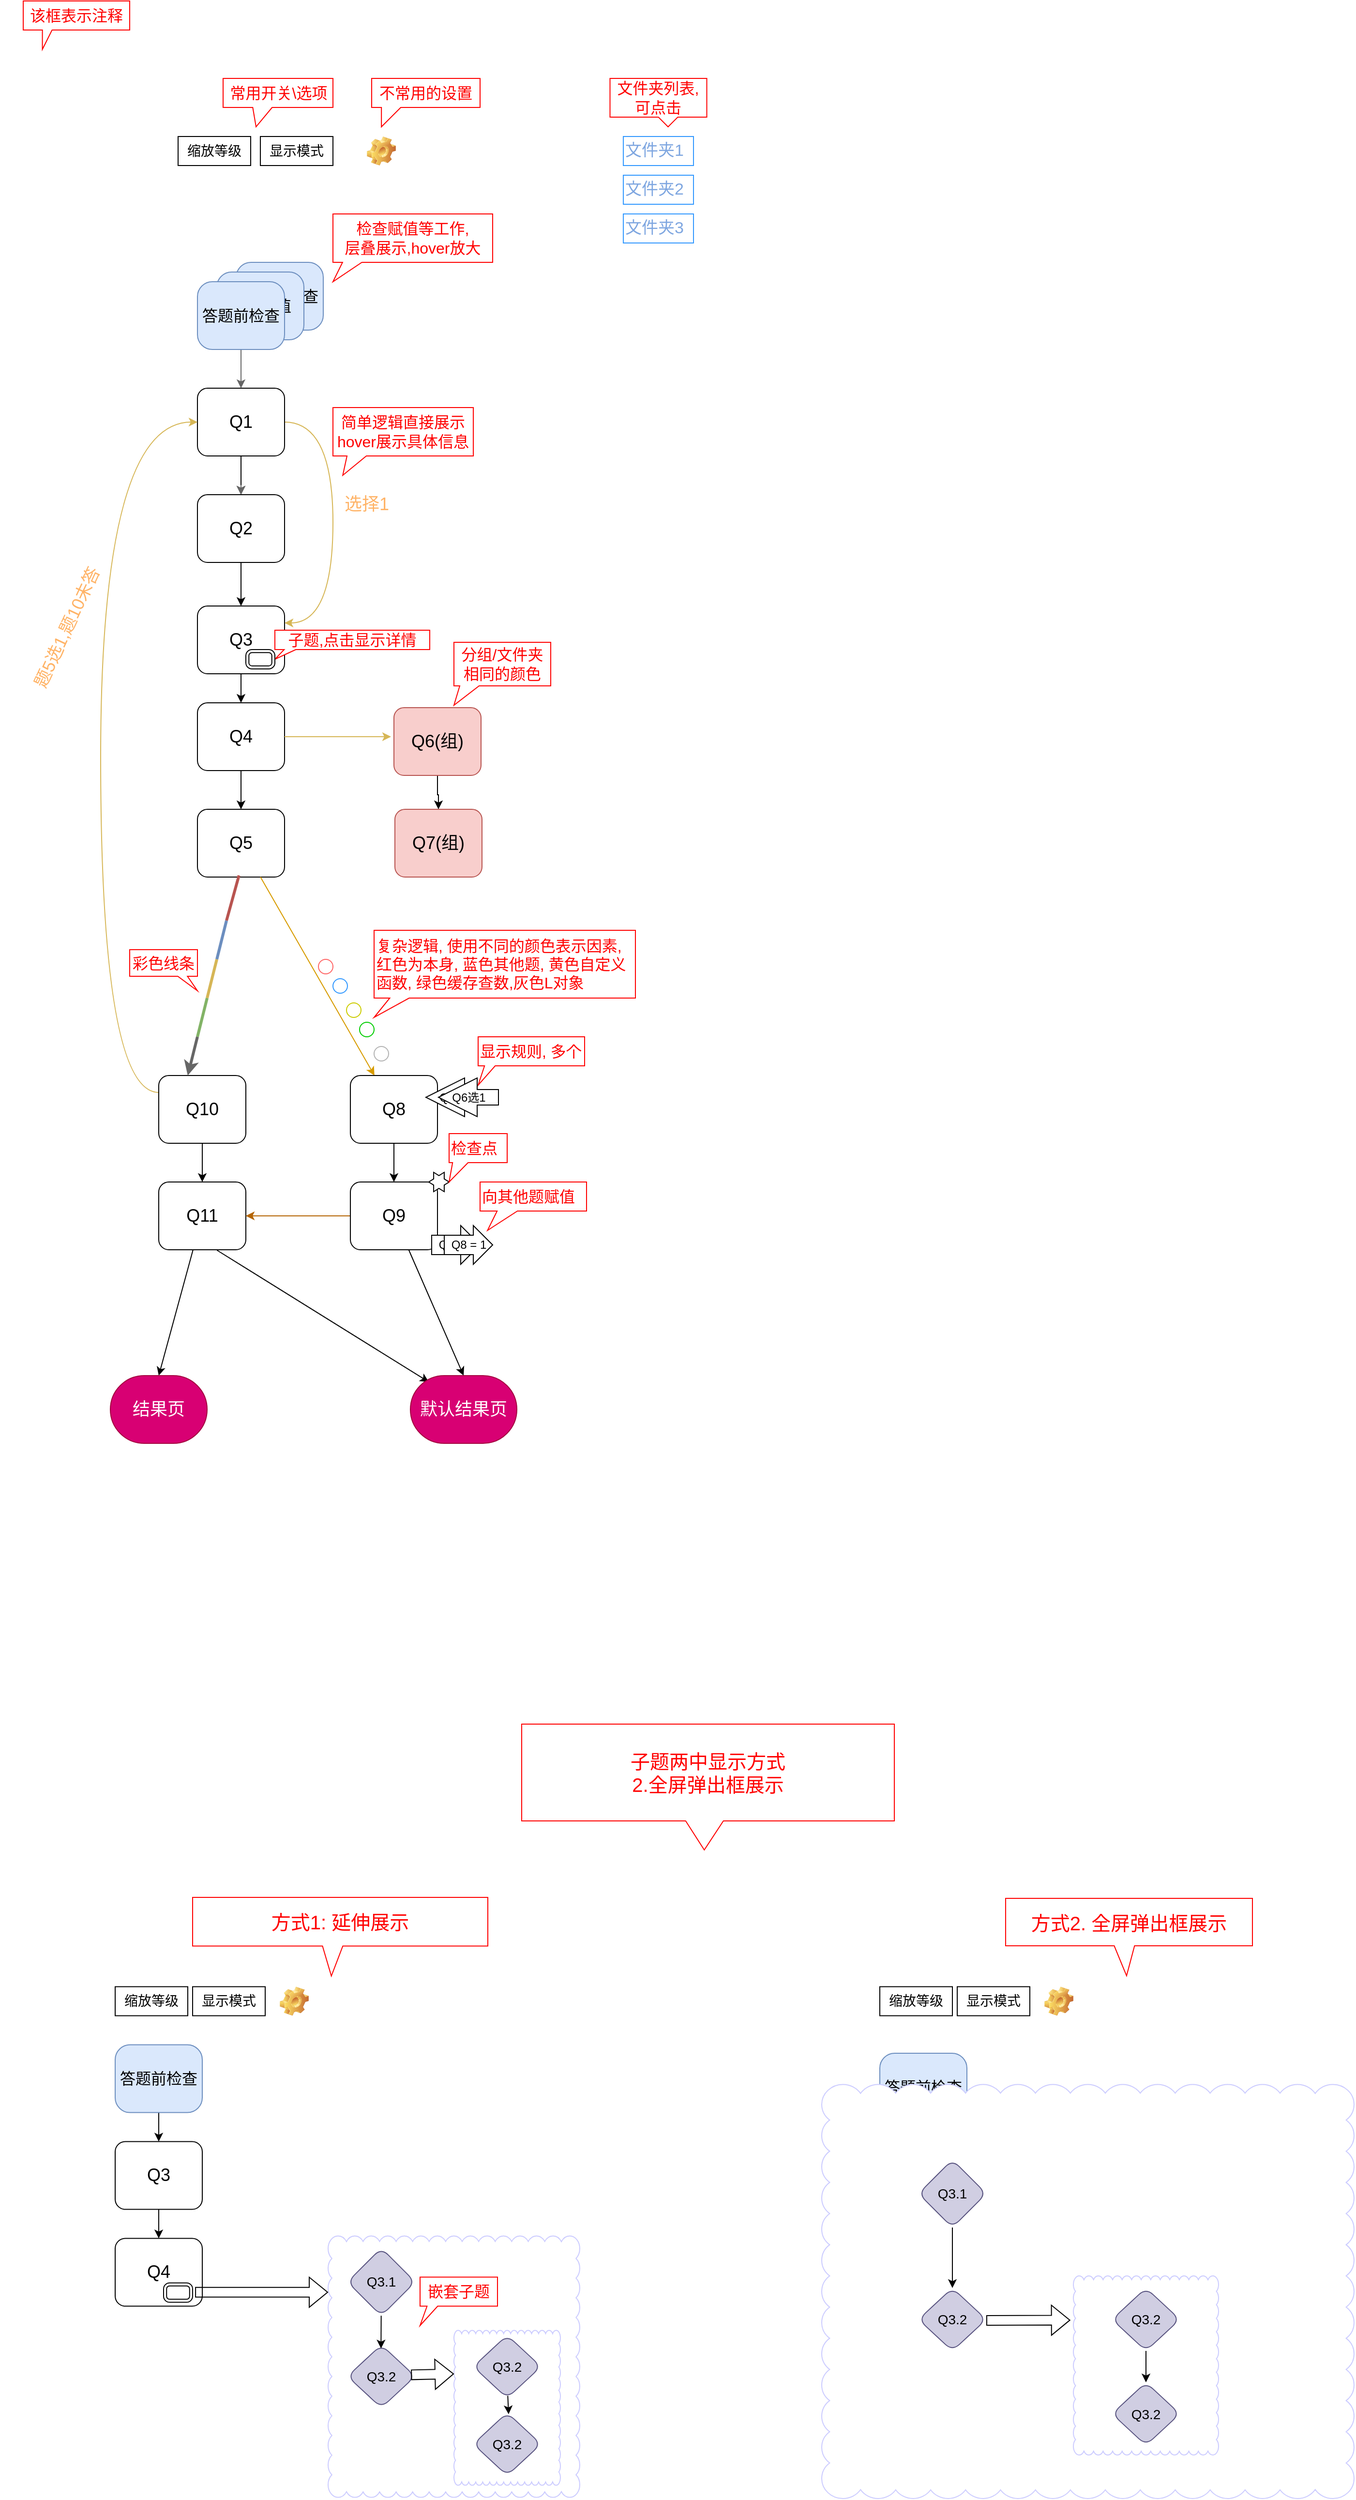 <mxfile version="24.4.4" type="github">
  <diagram name="第 1 页" id="kc1cU_msiuEV9yWqQzwE">
    <mxGraphModel dx="922" dy="509" grid="1" gridSize="10" guides="1" tooltips="1" connect="1" arrows="0" fold="1" page="1" pageScale="1" pageWidth="827" pageHeight="1169" math="0" shadow="0">
      <root>
        <mxCell id="0" />
        <mxCell id="1" parent="0" />
        <mxCell id="Ti-5W8SZTmlNvOi37wGD-39" value="&lt;font style=&quot;font-size: 16px;&quot;&gt;答题前检查&lt;/font&gt;" style="rounded=1;whiteSpace=wrap;html=1;arcSize=22;fillColor=#dae8fc;strokeColor=#6c8ebf;" parent="1" vertex="1">
          <mxGeometry x="260" y="320" width="90" height="70" as="geometry" />
        </mxCell>
        <mxCell id="Ti-5W8SZTmlNvOi37wGD-38" value="&lt;font style=&quot;font-size: 16px;&quot;&gt;检查赋值&lt;/font&gt;" style="rounded=1;whiteSpace=wrap;html=1;arcSize=22;fillColor=#dae8fc;strokeColor=#6c8ebf;" parent="1" vertex="1">
          <mxGeometry x="240" y="330" width="90" height="70" as="geometry" />
        </mxCell>
        <mxCell id="iWW-S0E6aqb98GSkMhKx-15" style="edgeStyle=orthogonalEdgeStyle;rounded=0;orthogonalLoop=1;jettySize=auto;html=1;entryX=0.5;entryY=0;entryDx=0;entryDy=0;fillColor=#f5f5f5;strokeColor=#666666;" parent="1" source="iWW-S0E6aqb98GSkMhKx-3" target="iWW-S0E6aqb98GSkMhKx-4" edge="1">
          <mxGeometry relative="1" as="geometry" />
        </mxCell>
        <mxCell id="iWW-S0E6aqb98GSkMhKx-50" style="edgeStyle=orthogonalEdgeStyle;rounded=0;orthogonalLoop=1;jettySize=auto;html=1;entryX=0.5;entryY=0;entryDx=0;entryDy=0;" parent="1" source="iWW-S0E6aqb98GSkMhKx-4" target="iWW-S0E6aqb98GSkMhKx-26" edge="1">
          <mxGeometry relative="1" as="geometry" />
        </mxCell>
        <mxCell id="iWW-S0E6aqb98GSkMhKx-55" style="rounded=0;orthogonalLoop=1;jettySize=auto;html=1;entryX=1;entryY=0.25;entryDx=0;entryDy=0;edgeStyle=orthogonalEdgeStyle;curved=1;fillColor=#fff2cc;strokeColor=#d6b656;" parent="1" source="iWW-S0E6aqb98GSkMhKx-4" target="iWW-S0E6aqb98GSkMhKx-27" edge="1">
          <mxGeometry relative="1" as="geometry">
            <Array as="points">
              <mxPoint x="360" y="485" />
              <mxPoint x="360" y="693" />
            </Array>
          </mxGeometry>
        </mxCell>
        <mxCell id="iWW-S0E6aqb98GSkMhKx-4" value="&lt;font style=&quot;font-size: 18px;&quot;&gt;Q1&lt;/font&gt;" style="rounded=1;whiteSpace=wrap;html=1;" parent="1" vertex="1">
          <mxGeometry x="220" y="450" width="90" height="70" as="geometry" />
        </mxCell>
        <mxCell id="iWW-S0E6aqb98GSkMhKx-25" style="edgeStyle=orthogonalEdgeStyle;rounded=0;orthogonalLoop=1;jettySize=auto;html=1;entryX=0.5;entryY=0;entryDx=0;entryDy=0;fillColor=#f5f5f5;strokeColor=#666666;" parent="1" target="iWW-S0E6aqb98GSkMhKx-26" edge="1">
          <mxGeometry relative="1" as="geometry">
            <mxPoint x="265" y="550" as="sourcePoint" />
          </mxGeometry>
        </mxCell>
        <mxCell id="iWW-S0E6aqb98GSkMhKx-28" value="" style="edgeStyle=orthogonalEdgeStyle;rounded=0;orthogonalLoop=1;jettySize=auto;html=1;" parent="1" source="iWW-S0E6aqb98GSkMhKx-26" target="iWW-S0E6aqb98GSkMhKx-27" edge="1">
          <mxGeometry relative="1" as="geometry" />
        </mxCell>
        <mxCell id="iWW-S0E6aqb98GSkMhKx-26" value="&lt;font style=&quot;font-size: 18px;&quot;&gt;Q2&lt;/font&gt;" style="rounded=1;whiteSpace=wrap;html=1;" parent="1" vertex="1">
          <mxGeometry x="220" y="560" width="90" height="70" as="geometry" />
        </mxCell>
        <mxCell id="iWW-S0E6aqb98GSkMhKx-30" value="" style="edgeStyle=orthogonalEdgeStyle;rounded=0;orthogonalLoop=1;jettySize=auto;html=1;" parent="1" source="iWW-S0E6aqb98GSkMhKx-27" target="iWW-S0E6aqb98GSkMhKx-29" edge="1">
          <mxGeometry relative="1" as="geometry" />
        </mxCell>
        <mxCell id="iWW-S0E6aqb98GSkMhKx-27" value="&lt;span style=&quot;font-size: 18px;&quot;&gt;Q3&lt;/span&gt;" style="rounded=1;whiteSpace=wrap;html=1;" parent="1" vertex="1">
          <mxGeometry x="220" y="675" width="90" height="70" as="geometry" />
        </mxCell>
        <mxCell id="iWW-S0E6aqb98GSkMhKx-32" value="" style="edgeStyle=orthogonalEdgeStyle;rounded=0;orthogonalLoop=1;jettySize=auto;html=1;" parent="1" source="iWW-S0E6aqb98GSkMhKx-29" target="iWW-S0E6aqb98GSkMhKx-31" edge="1">
          <mxGeometry relative="1" as="geometry" />
        </mxCell>
        <mxCell id="iWW-S0E6aqb98GSkMhKx-29" value="&lt;font style=&quot;font-size: 18px;&quot;&gt;Q4&lt;/font&gt;" style="rounded=1;whiteSpace=wrap;html=1;" parent="1" vertex="1">
          <mxGeometry x="220" y="775" width="90" height="70" as="geometry" />
        </mxCell>
        <mxCell id="iWW-S0E6aqb98GSkMhKx-31" value="&lt;font style=&quot;font-size: 18px;&quot;&gt;Q5&lt;/font&gt;" style="rounded=1;whiteSpace=wrap;html=1;" parent="1" vertex="1">
          <mxGeometry x="220" y="885" width="90" height="70" as="geometry" />
        </mxCell>
        <mxCell id="iWW-S0E6aqb98GSkMhKx-39" value="" style="edgeStyle=orthogonalEdgeStyle;rounded=0;orthogonalLoop=1;jettySize=auto;html=1;" parent="1" source="iWW-S0E6aqb98GSkMhKx-33" target="iWW-S0E6aqb98GSkMhKx-38" edge="1">
          <mxGeometry relative="1" as="geometry" />
        </mxCell>
        <mxCell id="iWW-S0E6aqb98GSkMhKx-65" style="edgeStyle=orthogonalEdgeStyle;rounded=0;orthogonalLoop=1;jettySize=auto;html=1;entryX=0;entryY=0.5;entryDx=0;entryDy=0;exitX=0;exitY=0.25;exitDx=0;exitDy=0;curved=1;fillColor=#fff2cc;strokeColor=#d6b656;" parent="1" source="iWW-S0E6aqb98GSkMhKx-33" target="iWW-S0E6aqb98GSkMhKx-4" edge="1">
          <mxGeometry relative="1" as="geometry">
            <Array as="points">
              <mxPoint x="120" y="1178" />
              <mxPoint x="120" y="485" />
            </Array>
          </mxGeometry>
        </mxCell>
        <mxCell id="iWW-S0E6aqb98GSkMhKx-33" value="&lt;span style=&quot;font-size: 18px;&quot;&gt;Q10&lt;/span&gt;" style="rounded=1;whiteSpace=wrap;html=1;" parent="1" vertex="1">
          <mxGeometry x="180.0" y="1160" width="90" height="70" as="geometry" />
        </mxCell>
        <mxCell id="iWW-S0E6aqb98GSkMhKx-36" value="" style="rounded=0;orthogonalLoop=1;jettySize=auto;html=1;fillColor=#ffcd28;gradientColor=#ffa500;strokeColor=#d79b00;" parent="1" source="iWW-S0E6aqb98GSkMhKx-31" target="iWW-S0E6aqb98GSkMhKx-37" edge="1">
          <mxGeometry relative="1" as="geometry">
            <mxPoint x="424" y="1150" as="sourcePoint" />
          </mxGeometry>
        </mxCell>
        <mxCell id="iWW-S0E6aqb98GSkMhKx-41" value="" style="edgeStyle=orthogonalEdgeStyle;rounded=0;orthogonalLoop=1;jettySize=auto;html=1;" parent="1" source="iWW-S0E6aqb98GSkMhKx-37" target="iWW-S0E6aqb98GSkMhKx-40" edge="1">
          <mxGeometry relative="1" as="geometry" />
        </mxCell>
        <mxCell id="iWW-S0E6aqb98GSkMhKx-37" value="&lt;font style=&quot;font-size: 18px;&quot;&gt;Q8&lt;/font&gt;" style="rounded=1;whiteSpace=wrap;html=1;" parent="1" vertex="1">
          <mxGeometry x="378" y="1160" width="90" height="70" as="geometry" />
        </mxCell>
        <mxCell id="iWW-S0E6aqb98GSkMhKx-44" style="rounded=0;orthogonalLoop=1;jettySize=auto;html=1;strokeColor=default;entryX=0.173;entryY=0.094;entryDx=0;entryDy=0;entryPerimeter=0;exitX=0.669;exitY=1.007;exitDx=0;exitDy=0;exitPerimeter=0;" parent="1" source="iWW-S0E6aqb98GSkMhKx-38" target="iWW-S0E6aqb98GSkMhKx-42" edge="1">
          <mxGeometry relative="1" as="geometry" />
        </mxCell>
        <mxCell id="Ti-5W8SZTmlNvOi37wGD-48" style="rounded=0;orthogonalLoop=1;jettySize=auto;html=1;entryX=0.5;entryY=0;entryDx=0;entryDy=0;" parent="1" source="iWW-S0E6aqb98GSkMhKx-38" target="Ti-5W8SZTmlNvOi37wGD-47" edge="1">
          <mxGeometry relative="1" as="geometry" />
        </mxCell>
        <mxCell id="iWW-S0E6aqb98GSkMhKx-38" value="&lt;font style=&quot;font-size: 18px;&quot;&gt;Q11&lt;/font&gt;" style="rounded=1;whiteSpace=wrap;html=1;" parent="1" vertex="1">
          <mxGeometry x="180.0" y="1270" width="90" height="70" as="geometry" />
        </mxCell>
        <mxCell id="iWW-S0E6aqb98GSkMhKx-43" value="" style="rounded=1;orthogonalLoop=1;jettySize=auto;html=1;entryX=0.5;entryY=0;entryDx=0;entryDy=0;" parent="1" source="iWW-S0E6aqb98GSkMhKx-40" target="iWW-S0E6aqb98GSkMhKx-42" edge="1">
          <mxGeometry relative="1" as="geometry">
            <Array as="points" />
          </mxGeometry>
        </mxCell>
        <mxCell id="iWW-S0E6aqb98GSkMhKx-75" style="edgeStyle=orthogonalEdgeStyle;rounded=0;orthogonalLoop=1;jettySize=auto;html=1;fillColor=#fad7ac;strokeColor=#b46504;" parent="1" source="iWW-S0E6aqb98GSkMhKx-40" target="iWW-S0E6aqb98GSkMhKx-38" edge="1">
          <mxGeometry relative="1" as="geometry" />
        </mxCell>
        <mxCell id="iWW-S0E6aqb98GSkMhKx-40" value="&lt;font style=&quot;font-size: 18px;&quot;&gt;Q9&lt;/font&gt;" style="rounded=1;whiteSpace=wrap;html=1;" parent="1" vertex="1">
          <mxGeometry x="378" y="1270" width="90" height="70" as="geometry" />
        </mxCell>
        <mxCell id="iWW-S0E6aqb98GSkMhKx-42" value="&lt;span style=&quot;font-size: 18px;&quot;&gt;默认结果页&lt;/span&gt;" style="rounded=1;whiteSpace=wrap;html=1;arcSize=50;fillColor=#d80073;fontColor=#ffffff;strokeColor=#A50040;" parent="1" vertex="1">
          <mxGeometry x="440" y="1470" width="110" height="70" as="geometry" />
        </mxCell>
        <mxCell id="iWW-S0E6aqb98GSkMhKx-64" value="" style="edgeStyle=orthogonalEdgeStyle;rounded=0;orthogonalLoop=1;jettySize=auto;html=1;" parent="1" source="iWW-S0E6aqb98GSkMhKx-57" target="iWW-S0E6aqb98GSkMhKx-63" edge="1">
          <mxGeometry relative="1" as="geometry" />
        </mxCell>
        <mxCell id="iWW-S0E6aqb98GSkMhKx-57" value="&lt;span style=&quot;font-size: 18px;&quot;&gt;Q6(组)&lt;/span&gt;" style="rounded=1;whiteSpace=wrap;html=1;fillColor=#f8cecc;strokeColor=#b85450;" parent="1" vertex="1">
          <mxGeometry x="423" y="780" width="90" height="70" as="geometry" />
        </mxCell>
        <mxCell id="iWW-S0E6aqb98GSkMhKx-59" value="" style="endArrow=classic;html=1;rounded=0;fillColor=#fff2cc;strokeColor=#d6b656;" parent="1" source="iWW-S0E6aqb98GSkMhKx-29" edge="1">
          <mxGeometry width="50" height="50" relative="1" as="geometry">
            <mxPoint x="310" y="740" as="sourcePoint" />
            <mxPoint x="420" y="810" as="targetPoint" />
          </mxGeometry>
        </mxCell>
        <mxCell id="iWW-S0E6aqb98GSkMhKx-63" value="&lt;span style=&quot;font-size: 18px;&quot;&gt;Q7(组)&lt;/span&gt;" style="rounded=1;whiteSpace=wrap;html=1;fillColor=#f8cecc;strokeColor=#b85450;" parent="1" vertex="1">
          <mxGeometry x="424" y="885" width="90" height="70" as="geometry" />
        </mxCell>
        <mxCell id="iWW-S0E6aqb98GSkMhKx-66" value="选择1" style="text;strokeColor=none;align=center;fillColor=none;html=1;verticalAlign=middle;whiteSpace=wrap;rounded=0;fontSize=18;fontColor=#FFB366;" parent="1" vertex="1">
          <mxGeometry x="370" y="560" width="50" height="20" as="geometry" />
        </mxCell>
        <mxCell id="iWW-S0E6aqb98GSkMhKx-67" value="题5选1,题10未答" style="text;strokeColor=none;align=center;fillColor=none;html=1;verticalAlign=middle;whiteSpace=wrap;rounded=0;fontSize=18;fontColor=#FFB366;rotation=-65;" parent="1" vertex="1">
          <mxGeometry x="-20.0" y="670" width="211.67" height="54.68" as="geometry" />
        </mxCell>
        <mxCell id="iWW-S0E6aqb98GSkMhKx-78" value="&lt;font color=&quot;#ff0000&quot; style=&quot;font-size: 16px;&quot;&gt;简单逻辑直接展示&lt;br&gt;hover展示具体信息&lt;br&gt;&lt;/font&gt;" style="shape=callout;whiteSpace=wrap;html=1;perimeter=calloutPerimeter;position2=0.07;size=20;position=0.1;strokeColor=#FF0000;" parent="1" vertex="1">
          <mxGeometry x="360" y="470" width="145" height="70" as="geometry" />
        </mxCell>
        <mxCell id="iWW-S0E6aqb98GSkMhKx-82" value="&lt;font color=&quot;#ff0000&quot;&gt;&lt;span style=&quot;font-size: 16px;&quot;&gt;该框表示注释&lt;/span&gt;&lt;/font&gt;" style="shape=callout;whiteSpace=wrap;html=1;perimeter=calloutPerimeter;position2=0.18;size=20;position=0.18;strokeColor=#FF0000;base=10;" parent="1" vertex="1">
          <mxGeometry x="40" y="50" width="110" height="50" as="geometry" />
        </mxCell>
        <mxCell id="iWW-S0E6aqb98GSkMhKx-83" value="&lt;font color=&quot;#ff0000&quot; style=&quot;font-size: 16px;&quot;&gt;分组/文件夹 相同的颜色&lt;/font&gt;" style="shape=callout;whiteSpace=wrap;html=1;perimeter=calloutPerimeter;position2=0;size=20;position=0.06;strokeColor=#FF0000;" parent="1" vertex="1">
          <mxGeometry x="485" y="712.5" width="100" height="65" as="geometry" />
        </mxCell>
        <mxCell id="iWW-S0E6aqb98GSkMhKx-84" value="&lt;font color=&quot;#ff0000&quot; style=&quot;font-size: 16px;&quot;&gt;复杂逻辑, 使用不同的颜色表示因素,&lt;br&gt;红色为本身, 蓝色其他题, 黄色自定义函数, 绿色缓存查数,灰色L对象&lt;br&gt;&lt;/font&gt;" style="shape=callout;whiteSpace=wrap;html=1;perimeter=calloutPerimeter;position2=0;size=20;position=0.06;strokeColor=#FF0000;align=left;" parent="1" vertex="1">
          <mxGeometry x="402.5" y="1010" width="270" height="90" as="geometry" />
        </mxCell>
        <mxCell id="iWW-S0E6aqb98GSkMhKx-87" value="" style="ellipse;whiteSpace=wrap;html=1;aspect=fixed;strokeColor=#FF6666;direction=south;" parent="1" vertex="1">
          <mxGeometry x="345" y="1040" width="15" height="15" as="geometry" />
        </mxCell>
        <mxCell id="iWW-S0E6aqb98GSkMhKx-90" value="" style="ellipse;whiteSpace=wrap;html=1;aspect=fixed;strokeColor=#3399FF;" parent="1" vertex="1">
          <mxGeometry x="360" y="1060" width="15" height="15" as="geometry" />
        </mxCell>
        <mxCell id="iWW-S0E6aqb98GSkMhKx-91" value="" style="ellipse;whiteSpace=wrap;html=1;aspect=fixed;strokeColor=#CCCC00;" parent="1" vertex="1">
          <mxGeometry x="374" y="1085" width="15" height="15" as="geometry" />
        </mxCell>
        <mxCell id="iWW-S0E6aqb98GSkMhKx-92" value="" style="ellipse;whiteSpace=wrap;html=1;aspect=fixed;strokeColor=#00CC00;" parent="1" vertex="1">
          <mxGeometry x="387.5" y="1105" width="15" height="15" as="geometry" />
        </mxCell>
        <mxCell id="iWW-S0E6aqb98GSkMhKx-93" value="" style="ellipse;whiteSpace=wrap;html=1;aspect=fixed;strokeColor=#B3B3B3;" parent="1" vertex="1">
          <mxGeometry x="402.5" y="1130" width="15" height="15" as="geometry" />
        </mxCell>
        <mxCell id="iWW-S0E6aqb98GSkMhKx-99" value="" style="verticalLabelPosition=bottom;verticalAlign=top;html=1;shape=mxgraph.basic.6_point_star" parent="1" vertex="1">
          <mxGeometry x="459" y="1260" width="21" height="20" as="geometry" />
        </mxCell>
        <mxCell id="iWW-S0E6aqb98GSkMhKx-101" value="&lt;font color=&quot;#ff0000&quot; style=&quot;font-size: 16px;&quot;&gt;显示规则, 多个&lt;br&gt;&lt;/font&gt;" style="shape=callout;whiteSpace=wrap;html=1;perimeter=calloutPerimeter;position2=0;size=20;position=0.06;strokeColor=#FF0000;align=left;base=11;" parent="1" vertex="1">
          <mxGeometry x="510" y="1120" width="110" height="50" as="geometry" />
        </mxCell>
        <mxCell id="iWW-S0E6aqb98GSkMhKx-105" value="Q8 = 1" style="html=1;shadow=0;dashed=0;align=center;verticalAlign=middle;shape=mxgraph.arrows2.tailedArrow;dy1=10;dx1=20;notch=0;arrowHead=20;dx2=25;dy2=30;" parent="1" vertex="1">
          <mxGeometry x="462" y="1330" width="50" height="10" as="geometry" />
        </mxCell>
        <mxCell id="iWW-S0E6aqb98GSkMhKx-106" value="&lt;font color=&quot;#ff0000&quot; style=&quot;font-size: 16px;&quot;&gt;向其他题赋值&lt;br&gt;&lt;/font&gt;" style="shape=callout;whiteSpace=wrap;html=1;perimeter=calloutPerimeter;position2=0.07;size=20;position=0.16;strokeColor=#FF0000;align=left;base=21;" parent="1" vertex="1">
          <mxGeometry x="512" y="1270" width="110" height="50" as="geometry" />
        </mxCell>
        <mxCell id="iWW-S0E6aqb98GSkMhKx-108" value="Q6选1" style="html=1;shadow=0;dashed=0;align=center;verticalAlign=middle;shape=mxgraph.arrows2.arrow;dy=0.6;dx=40;flipH=1;notch=0;" parent="1" vertex="1">
          <mxGeometry x="456" y="1162.5" width="62" height="40" as="geometry" />
        </mxCell>
        <mxCell id="iWW-S0E6aqb98GSkMhKx-110" value="&lt;font color=&quot;#ff0000&quot; style=&quot;font-size: 16px;&quot;&gt;检查点&lt;br&gt;&lt;/font&gt;" style="shape=callout;whiteSpace=wrap;html=1;perimeter=calloutPerimeter;position2=0;size=20;position=0.06;strokeColor=#FF0000;align=left;base=16;" parent="1" vertex="1">
          <mxGeometry x="480" y="1220" width="60" height="50" as="geometry" />
        </mxCell>
        <mxCell id="Ti-5W8SZTmlNvOi37wGD-31" value="" style="endArrow=none;html=1;rounded=0;fillColor=#f8cecc;strokeColor=#b85450;entryX=0.477;entryY=0.976;entryDx=0;entryDy=0;entryPerimeter=0;strokeWidth=3;" parent="1" target="iWW-S0E6aqb98GSkMhKx-31" edge="1">
          <mxGeometry width="50" height="50" relative="1" as="geometry">
            <mxPoint x="250" y="1000" as="sourcePoint" />
            <mxPoint x="260" y="960" as="targetPoint" />
          </mxGeometry>
        </mxCell>
        <mxCell id="Ti-5W8SZTmlNvOi37wGD-32" value="" style="endArrow=none;html=1;rounded=0;fillColor=#dae8fc;strokeColor=#6c8ebf;strokeWidth=3;" parent="1" edge="1">
          <mxGeometry width="50" height="50" relative="1" as="geometry">
            <mxPoint x="240" y="1040" as="sourcePoint" />
            <mxPoint x="250" y="1000" as="targetPoint" />
          </mxGeometry>
        </mxCell>
        <mxCell id="Ti-5W8SZTmlNvOi37wGD-34" value="" style="endArrow=none;html=1;rounded=0;fillColor=#fff2cc;strokeColor=#d6b656;strokeWidth=3;" parent="1" edge="1">
          <mxGeometry width="50" height="50" relative="1" as="geometry">
            <mxPoint x="230" y="1080" as="sourcePoint" />
            <mxPoint x="240" y="1040" as="targetPoint" />
          </mxGeometry>
        </mxCell>
        <mxCell id="Ti-5W8SZTmlNvOi37wGD-35" value="" style="endArrow=none;html=1;rounded=0;fillColor=#d5e8d4;strokeColor=#82b366;strokeWidth=3;" parent="1" edge="1">
          <mxGeometry width="50" height="50" relative="1" as="geometry">
            <mxPoint x="220" y="1120" as="sourcePoint" />
            <mxPoint x="230" y="1080" as="targetPoint" />
          </mxGeometry>
        </mxCell>
        <mxCell id="Ti-5W8SZTmlNvOi37wGD-36" value="" style="endArrow=classic;html=1;rounded=0;entryX=0.333;entryY=0;entryDx=0;entryDy=0;entryPerimeter=0;fillColor=#f5f5f5;strokeColor=#666666;strokeWidth=3;" parent="1" target="iWW-S0E6aqb98GSkMhKx-33" edge="1">
          <mxGeometry width="50" height="50" relative="1" as="geometry">
            <mxPoint x="220" y="1120" as="sourcePoint" />
            <mxPoint x="261.67" y="1085" as="targetPoint" />
          </mxGeometry>
        </mxCell>
        <mxCell id="Ti-5W8SZTmlNvOi37wGD-37" value="&lt;div style=&quot;&quot;&gt;&lt;span style=&quot;font-size: 16px; color: rgb(255, 0, 0); background-color: initial;&quot;&gt;彩色线条&lt;/span&gt;&lt;/div&gt;" style="shape=callout;whiteSpace=wrap;html=1;perimeter=calloutPerimeter;position2=1;size=15;position=0.71;strokeColor=#FF0000;align=center;base=10;rotation=0;" parent="1" vertex="1">
          <mxGeometry x="150" y="1030" width="70" height="42.5" as="geometry" />
        </mxCell>
        <mxCell id="iWW-S0E6aqb98GSkMhKx-3" value="&lt;font style=&quot;font-size: 16px;&quot;&gt;答题前检查&lt;/font&gt;" style="rounded=1;whiteSpace=wrap;html=1;arcSize=22;fillColor=#dae8fc;strokeColor=#6c8ebf;" parent="1" vertex="1">
          <mxGeometry x="220" y="340" width="90" height="70" as="geometry" />
        </mxCell>
        <mxCell id="Ti-5W8SZTmlNvOi37wGD-41" value="&lt;font color=&quot;#ff0000&quot; style=&quot;font-size: 16px;&quot;&gt;检查赋值等工作,&lt;br&gt;层叠展示,hover放大&lt;br&gt;&lt;/font&gt;" style="shape=callout;whiteSpace=wrap;html=1;perimeter=calloutPerimeter;position2=0;size=20;position=0.06;strokeColor=#FF0000;" parent="1" vertex="1">
          <mxGeometry x="360" y="270" width="165" height="70" as="geometry" />
        </mxCell>
        <mxCell id="Ti-5W8SZTmlNvOi37wGD-44" value="&lt;font color=&quot;#ff0000&quot;&gt;&lt;span style=&quot;font-size: 16px;&quot;&gt;子题,点击显示详情&lt;br&gt;&lt;/span&gt;&lt;/font&gt;" style="shape=callout;whiteSpace=wrap;html=1;perimeter=calloutPerimeter;position2=0;size=10;position=0.06;strokeColor=#FF0000;base=12;" parent="1" vertex="1">
          <mxGeometry x="300" y="700" width="160" height="30" as="geometry" />
        </mxCell>
        <mxCell id="Ti-5W8SZTmlNvOi37wGD-47" value="&lt;span style=&quot;font-size: 18px;&quot;&gt;结果页&lt;/span&gt;" style="rounded=1;whiteSpace=wrap;html=1;arcSize=50;fillColor=#d80073;fontColor=#ffffff;strokeColor=#A50040;" parent="1" vertex="1">
          <mxGeometry x="130" y="1470" width="100" height="70" as="geometry" />
        </mxCell>
        <mxCell id="Ti-5W8SZTmlNvOi37wGD-51" value="&lt;font style=&quot;font-size: 14px;&quot;&gt;显示模式&lt;/font&gt;" style="rounded=0;whiteSpace=wrap;html=1;" parent="1" vertex="1">
          <mxGeometry x="285" y="190" width="75" height="30" as="geometry" />
        </mxCell>
        <mxCell id="Ti-5W8SZTmlNvOi37wGD-53" value="&lt;font style=&quot;font-size: 14px;&quot;&gt;缩放等级&lt;/font&gt;" style="rounded=0;whiteSpace=wrap;html=1;" parent="1" vertex="1">
          <mxGeometry x="200" y="190" width="75" height="30" as="geometry" />
        </mxCell>
        <mxCell id="Ti-5W8SZTmlNvOi37wGD-54" value="&lt;font color=&quot;#ff0000&quot; style=&quot;font-size: 16px;&quot;&gt;常用开关\选项&lt;br&gt;&lt;/font&gt;" style="shape=callout;whiteSpace=wrap;html=1;perimeter=calloutPerimeter;position2=0.3;size=20;position=0.27;strokeColor=#FF0000;base=20;" parent="1" vertex="1">
          <mxGeometry x="246.5" y="130" width="113.5" height="50" as="geometry" />
        </mxCell>
        <mxCell id="Ti-5W8SZTmlNvOi37wGD-58" value="" style="shape=image;html=1;verticalLabelPosition=bottom;verticalAlign=top;imageAspect=0;image=img/clipart/Gear_128x128.png" parent="1" vertex="1">
          <mxGeometry x="395" y="190" width="30" height="30" as="geometry" />
        </mxCell>
        <mxCell id="Ti-5W8SZTmlNvOi37wGD-59" value="&lt;font color=&quot;#ff0000&quot; style=&quot;font-size: 16px;&quot;&gt;不常用的设置&lt;br&gt;&lt;/font&gt;" style="shape=callout;whiteSpace=wrap;html=1;perimeter=calloutPerimeter;position2=0.09;size=20;position=0.09;strokeColor=#FF0000;" parent="1" vertex="1">
          <mxGeometry x="400" y="130" width="112" height="50" as="geometry" />
        </mxCell>
        <mxCell id="M4DDi0-p-4cgC3sTtj1j-3" value="Q6选1" style="html=1;shadow=0;dashed=0;align=center;verticalAlign=middle;shape=mxgraph.arrows2.arrow;dy=0.6;dx=40;flipH=1;notch=0;" parent="1" vertex="1">
          <mxGeometry x="469" y="1162.5" width="62" height="40" as="geometry" />
        </mxCell>
        <mxCell id="M4DDi0-p-4cgC3sTtj1j-5" value="Q8 = 1" style="html=1;shadow=0;dashed=0;align=center;verticalAlign=middle;shape=mxgraph.arrows2.tailedArrow;dy1=10;dx1=20;notch=0;arrowHead=20;dx2=25;dy2=30;" parent="1" vertex="1">
          <mxGeometry x="475" y="1330" width="50" height="10" as="geometry" />
        </mxCell>
        <mxCell id="M4DDi0-p-4cgC3sTtj1j-14" value="" style="verticalLabelPosition=bottom;verticalAlign=top;html=1;shape=mxgraph.basic.rounded_frame;dx=3.15;whiteSpace=wrap;" parent="1" vertex="1">
          <mxGeometry x="270" y="720" width="30" height="20" as="geometry" />
        </mxCell>
        <mxCell id="M4DDi0-p-4cgC3sTtj1j-18" value="&lt;font color=&quot;#7ea6e0&quot; style=&quot;font-size: 17px;&quot;&gt;文件夹1&lt;/font&gt;" style="rounded=0;whiteSpace=wrap;html=1;align=left;strokeColor=#3399FF;" parent="1" vertex="1">
          <mxGeometry x="660" y="190" width="72.5" height="30" as="geometry" />
        </mxCell>
        <mxCell id="M4DDi0-p-4cgC3sTtj1j-20" value="&lt;font color=&quot;#7ea6e0&quot; style=&quot;font-size: 17px;&quot;&gt;文件夹2&lt;/font&gt;" style="rounded=0;whiteSpace=wrap;html=1;align=left;strokeColor=#3399FF;" parent="1" vertex="1">
          <mxGeometry x="660" y="230" width="72.5" height="30" as="geometry" />
        </mxCell>
        <mxCell id="M4DDi0-p-4cgC3sTtj1j-21" value="&lt;font color=&quot;#7ea6e0&quot; style=&quot;font-size: 17px;&quot;&gt;文件夹3&lt;/font&gt;" style="rounded=0;whiteSpace=wrap;html=1;align=left;strokeColor=#3399FF;" parent="1" vertex="1">
          <mxGeometry x="660" y="270" width="72.5" height="30" as="geometry" />
        </mxCell>
        <mxCell id="M4DDi0-p-4cgC3sTtj1j-22" value="&lt;font color=&quot;#ff0000&quot; style=&quot;font-size: 16px;&quot;&gt;文件夹列表,可点击&lt;/font&gt;" style="shape=callout;whiteSpace=wrap;html=1;perimeter=calloutPerimeter;position2=0.6;size=10;position=0.5;strokeColor=#FF0000;base=20;" parent="1" vertex="1">
          <mxGeometry x="646.25" y="130" width="100" height="50" as="geometry" />
        </mxCell>
        <mxCell id="P2Xxk-2wJOc2h2EYJQc--1" value="&lt;font style=&quot;font-size: 18px;&quot;&gt;Q4&lt;/font&gt;" style="rounded=1;whiteSpace=wrap;html=1;" vertex="1" parent="1">
          <mxGeometry x="1025" y="2370" width="90" height="70" as="geometry" />
        </mxCell>
        <mxCell id="P2Xxk-2wJOc2h2EYJQc--2" value="&lt;span style=&quot;font-size: 18px;&quot;&gt;Q3&lt;/span&gt;" style="rounded=1;whiteSpace=wrap;html=1;" vertex="1" parent="1">
          <mxGeometry x="1025" y="2270" width="90" height="70" as="geometry" />
        </mxCell>
        <mxCell id="P2Xxk-2wJOc2h2EYJQc--3" value="&lt;font style=&quot;font-size: 16px;&quot;&gt;答题前检查&lt;/font&gt;" style="rounded=1;whiteSpace=wrap;html=1;arcSize=22;fillColor=#dae8fc;strokeColor=#6c8ebf;" vertex="1" parent="1">
          <mxGeometry x="925" y="2170" width="90" height="70" as="geometry" />
        </mxCell>
        <mxCell id="P2Xxk-2wJOc2h2EYJQc--4" value="" style="whiteSpace=wrap;html=1;shape=mxgraph.basic.cloud_rect;strokeColor=#CCCCFF;" vertex="1" parent="1">
          <mxGeometry x="355" y="2358.75" width="260" height="270" as="geometry" />
        </mxCell>
        <mxCell id="P2Xxk-2wJOc2h2EYJQc--5" value="" style="edgeStyle=orthogonalEdgeStyle;rounded=0;orthogonalLoop=1;jettySize=auto;html=1;" edge="1" parent="1">
          <mxGeometry relative="1" as="geometry">
            <mxPoint x="180" y="2331.25" as="sourcePoint" />
            <mxPoint x="180" y="2361.25" as="targetPoint" />
          </mxGeometry>
        </mxCell>
        <mxCell id="P2Xxk-2wJOc2h2EYJQc--6" value="&lt;span style=&quot;font-size: 18px;&quot;&gt;Q3&lt;/span&gt;" style="rounded=1;whiteSpace=wrap;html=1;" vertex="1" parent="1">
          <mxGeometry x="135" y="2261.25" width="90" height="70" as="geometry" />
        </mxCell>
        <mxCell id="P2Xxk-2wJOc2h2EYJQc--7" value="&lt;font style=&quot;font-size: 18px;&quot;&gt;Q4&lt;/font&gt;" style="rounded=1;whiteSpace=wrap;html=1;" vertex="1" parent="1">
          <mxGeometry x="135" y="2361.25" width="90" height="70" as="geometry" />
        </mxCell>
        <mxCell id="P2Xxk-2wJOc2h2EYJQc--8" value="&lt;font style=&quot;font-size: 14px;&quot;&gt;Q3.1&lt;/font&gt;" style="rhombus;whiteSpace=wrap;html=1;rounded=1;fillColor=#d0cee2;strokeColor=#56517e;" vertex="1" parent="1">
          <mxGeometry x="375" y="2371.25" width="70" height="70" as="geometry" />
        </mxCell>
        <mxCell id="P2Xxk-2wJOc2h2EYJQc--9" value="&lt;font style=&quot;font-size: 14px;&quot;&gt;Q3.2&lt;/font&gt;" style="rhombus;whiteSpace=wrap;html=1;rounded=1;fillColor=#d0cee2;strokeColor=#56517e;" vertex="1" parent="1">
          <mxGeometry x="375" y="2471.25" width="70" height="65" as="geometry" />
        </mxCell>
        <mxCell id="P2Xxk-2wJOc2h2EYJQc--10" value="&lt;font color=&quot;#ff0000&quot; style=&quot;font-size: 16px;&quot;&gt;嵌套子题&lt;/font&gt;" style="shape=callout;whiteSpace=wrap;html=1;perimeter=calloutPerimeter;position2=0;size=20;position=0.09;strokeColor=#FF0000;base=11;" vertex="1" parent="1">
          <mxGeometry x="450" y="2401.25" width="80" height="50" as="geometry" />
        </mxCell>
        <mxCell id="P2Xxk-2wJOc2h2EYJQc--11" value="" style="whiteSpace=wrap;html=1;shape=mxgraph.basic.cloud_rect;strokeColor=#CCCCFF;" vertex="1" parent="1">
          <mxGeometry x="485" y="2456.25" width="110" height="160" as="geometry" />
        </mxCell>
        <mxCell id="P2Xxk-2wJOc2h2EYJQc--12" value="&lt;font style=&quot;font-size: 14px;&quot;&gt;Q3.2&lt;/font&gt;" style="rhombus;whiteSpace=wrap;html=1;rounded=1;fillColor=#d0cee2;strokeColor=#56517e;" vertex="1" parent="1">
          <mxGeometry x="505" y="2461.25" width="70" height="65" as="geometry" />
        </mxCell>
        <mxCell id="P2Xxk-2wJOc2h2EYJQc--13" value="&lt;font style=&quot;font-size: 14px;&quot;&gt;Q3.2&lt;/font&gt;" style="rhombus;whiteSpace=wrap;html=1;rounded=1;fillColor=#d0cee2;strokeColor=#56517e;" vertex="1" parent="1">
          <mxGeometry x="505" y="2541.25" width="70" height="65" as="geometry" />
        </mxCell>
        <mxCell id="P2Xxk-2wJOc2h2EYJQc--14" style="edgeStyle=orthogonalEdgeStyle;rounded=0;orthogonalLoop=1;jettySize=auto;html=1;entryX=0.5;entryY=0;entryDx=0;entryDy=0;" edge="1" parent="1">
          <mxGeometry relative="1" as="geometry">
            <mxPoint x="180" y="2231.25" as="sourcePoint" />
            <mxPoint x="180" y="2261.25" as="targetPoint" />
          </mxGeometry>
        </mxCell>
        <mxCell id="P2Xxk-2wJOc2h2EYJQc--15" value="&lt;font style=&quot;font-size: 16px;&quot;&gt;答题前检查&lt;/font&gt;" style="rounded=1;whiteSpace=wrap;html=1;arcSize=22;fillColor=#dae8fc;strokeColor=#6c8ebf;" vertex="1" parent="1">
          <mxGeometry x="135" y="2161.25" width="90" height="70" as="geometry" />
        </mxCell>
        <mxCell id="P2Xxk-2wJOc2h2EYJQc--16" value="" style="verticalLabelPosition=bottom;verticalAlign=top;html=1;shape=mxgraph.basic.rounded_frame;dx=3.11;whiteSpace=wrap;" vertex="1" parent="1">
          <mxGeometry x="185" y="2407.25" width="30" height="20" as="geometry" />
        </mxCell>
        <mxCell id="P2Xxk-2wJOc2h2EYJQc--17" value="" style="shape=flexArrow;endArrow=classic;html=1;rounded=0;exitX=1.067;exitY=0.68;exitDx=0;exitDy=0;exitPerimeter=0;" edge="1" parent="1">
          <mxGeometry width="50" height="50" relative="1" as="geometry">
            <mxPoint x="217.55" y="2416.91" as="sourcePoint" />
            <mxPoint x="355" y="2416.91" as="targetPoint" />
          </mxGeometry>
        </mxCell>
        <mxCell id="P2Xxk-2wJOc2h2EYJQc--18" value="" style="whiteSpace=wrap;html=1;shape=mxgraph.basic.cloud_rect;strokeColor=#CCCCFF;" vertex="1" parent="1">
          <mxGeometry x="865" y="2202.25" width="550" height="427.75" as="geometry" />
        </mxCell>
        <mxCell id="P2Xxk-2wJOc2h2EYJQc--19" style="edgeStyle=orthogonalEdgeStyle;rounded=0;orthogonalLoop=1;jettySize=auto;html=1;" edge="1" parent="1" source="P2Xxk-2wJOc2h2EYJQc--28" target="P2Xxk-2wJOc2h2EYJQc--20">
          <mxGeometry relative="1" as="geometry">
            <mxPoint x="995" y="2290" as="sourcePoint" />
          </mxGeometry>
        </mxCell>
        <mxCell id="P2Xxk-2wJOc2h2EYJQc--20" value="&lt;font style=&quot;font-size: 14px;&quot;&gt;Q3.2&lt;/font&gt;" style="rhombus;whiteSpace=wrap;html=1;rounded=1;fillColor=#d0cee2;strokeColor=#56517e;" vertex="1" parent="1">
          <mxGeometry x="965" y="2412.5" width="70" height="65" as="geometry" />
        </mxCell>
        <mxCell id="P2Xxk-2wJOc2h2EYJQc--21" value="" style="whiteSpace=wrap;html=1;shape=mxgraph.basic.cloud_rect;strokeColor=#CCCCFF;" vertex="1" parent="1">
          <mxGeometry x="1125" y="2400" width="150" height="185" as="geometry" />
        </mxCell>
        <mxCell id="P2Xxk-2wJOc2h2EYJQc--22" style="edgeStyle=orthogonalEdgeStyle;rounded=0;orthogonalLoop=1;jettySize=auto;html=1;" edge="1" parent="1" source="P2Xxk-2wJOc2h2EYJQc--23" target="P2Xxk-2wJOc2h2EYJQc--24">
          <mxGeometry relative="1" as="geometry" />
        </mxCell>
        <mxCell id="P2Xxk-2wJOc2h2EYJQc--23" value="&lt;font style=&quot;font-size: 14px;&quot;&gt;Q3.2&lt;/font&gt;" style="rhombus;whiteSpace=wrap;html=1;rounded=1;fillColor=#d0cee2;strokeColor=#56517e;" vertex="1" parent="1">
          <mxGeometry x="1165" y="2412.5" width="70" height="65" as="geometry" />
        </mxCell>
        <mxCell id="P2Xxk-2wJOc2h2EYJQc--24" value="&lt;font style=&quot;font-size: 14px;&quot;&gt;Q3.2&lt;/font&gt;" style="rhombus;whiteSpace=wrap;html=1;rounded=1;fillColor=#d0cee2;strokeColor=#56517e;" vertex="1" parent="1">
          <mxGeometry x="1165" y="2510" width="70" height="65" as="geometry" />
        </mxCell>
        <mxCell id="P2Xxk-2wJOc2h2EYJQc--25" value="&lt;font style=&quot;font-size: 14px;&quot;&gt;显示模式&lt;/font&gt;" style="rounded=0;whiteSpace=wrap;html=1;" vertex="1" parent="1">
          <mxGeometry x="215" y="2101.25" width="75" height="30" as="geometry" />
        </mxCell>
        <mxCell id="P2Xxk-2wJOc2h2EYJQc--26" value="&lt;font style=&quot;font-size: 14px;&quot;&gt;缩放等级&lt;/font&gt;" style="rounded=0;whiteSpace=wrap;html=1;" vertex="1" parent="1">
          <mxGeometry x="135" y="2101.25" width="75" height="30" as="geometry" />
        </mxCell>
        <mxCell id="P2Xxk-2wJOc2h2EYJQc--27" value="" style="shape=image;html=1;verticalLabelPosition=bottom;verticalAlign=top;imageAspect=0;image=img/clipart/Gear_128x128.png" vertex="1" parent="1">
          <mxGeometry x="305" y="2101.25" width="30" height="30" as="geometry" />
        </mxCell>
        <mxCell id="P2Xxk-2wJOc2h2EYJQc--28" value="&lt;font style=&quot;font-size: 14px;&quot;&gt;Q3.1&lt;/font&gt;" style="rhombus;whiteSpace=wrap;html=1;rounded=1;fillColor=#d0cee2;strokeColor=#56517e;" vertex="1" parent="1">
          <mxGeometry x="965" y="2280" width="70" height="70" as="geometry" />
        </mxCell>
        <mxCell id="P2Xxk-2wJOc2h2EYJQc--29" value="" style="endArrow=classic;html=1;rounded=0;entryX=0.495;entryY=0.057;entryDx=0;entryDy=0;entryPerimeter=0;" edge="1" parent="1" source="P2Xxk-2wJOc2h2EYJQc--8" target="P2Xxk-2wJOc2h2EYJQc--9">
          <mxGeometry width="50" height="50" relative="1" as="geometry">
            <mxPoint x="195" y="2331.25" as="sourcePoint" />
            <mxPoint x="410" y="2471.25" as="targetPoint" />
          </mxGeometry>
        </mxCell>
        <mxCell id="P2Xxk-2wJOc2h2EYJQc--30" value="" style="shape=flexArrow;endArrow=classic;html=1;rounded=0;exitX=0.938;exitY=0.476;exitDx=0;exitDy=0;exitPerimeter=0;entryX=0;entryY=0.281;entryDx=0;entryDy=0;entryPerimeter=0;" edge="1" parent="1" source="P2Xxk-2wJOc2h2EYJQc--9" target="P2Xxk-2wJOc2h2EYJQc--11">
          <mxGeometry width="50" height="50" relative="1" as="geometry">
            <mxPoint x="443.39" y="2502.98" as="sourcePoint" />
            <mxPoint x="485" y="2501.25" as="targetPoint" />
          </mxGeometry>
        </mxCell>
        <mxCell id="P2Xxk-2wJOc2h2EYJQc--31" value="" style="endArrow=classic;html=1;rounded=0;exitX=0.509;exitY=0.964;exitDx=0;exitDy=0;exitPerimeter=0;entryX=0.521;entryY=0.025;entryDx=0;entryDy=0;entryPerimeter=0;" edge="1" parent="1" source="P2Xxk-2wJOc2h2EYJQc--12" target="P2Xxk-2wJOc2h2EYJQc--13">
          <mxGeometry width="50" height="50" relative="1" as="geometry">
            <mxPoint x="539.83" y="2519.25" as="sourcePoint" />
            <mxPoint x="541" y="2541.25" as="targetPoint" />
          </mxGeometry>
        </mxCell>
        <mxCell id="P2Xxk-2wJOc2h2EYJQc--32" value="" style="shape=flexArrow;endArrow=classic;html=1;rounded=0;entryX=-0.021;entryY=0.247;entryDx=0;entryDy=0;entryPerimeter=0;" edge="1" parent="1" target="P2Xxk-2wJOc2h2EYJQc--21">
          <mxGeometry width="50" height="50" relative="1" as="geometry">
            <mxPoint x="1035" y="2446" as="sourcePoint" />
            <mxPoint x="1075" y="2444.5" as="targetPoint" />
          </mxGeometry>
        </mxCell>
        <mxCell id="P2Xxk-2wJOc2h2EYJQc--33" value="&lt;font color=&quot;#ff0000&quot; style=&quot;font-size: 20px;&quot;&gt;子题两中显示方式&lt;br&gt;&lt;/font&gt;&lt;font color=&quot;#ff0000&quot; style=&quot;font-size: 20px;&quot;&gt;&lt;font style=&quot;font-size: 20px;&quot;&gt;2.全屏弹出框展示&lt;/font&gt;&lt;br&gt;&lt;/font&gt;" style="shape=callout;whiteSpace=wrap;html=1;perimeter=calloutPerimeter;position2=0.49;size=30;position=0.44;strokeColor=#FF0000;base=39;" vertex="1" parent="1">
          <mxGeometry x="555" y="1830" width="385" height="130" as="geometry" />
        </mxCell>
        <mxCell id="P2Xxk-2wJOc2h2EYJQc--34" value="&lt;font color=&quot;#ff0000&quot; style=&quot;font-size: 20px;&quot;&gt;方式1: 延伸展示&lt;br&gt;&lt;/font&gt;" style="shape=callout;whiteSpace=wrap;html=1;perimeter=calloutPerimeter;position2=0.47;size=31;position=0.44;strokeColor=#FF0000;base=21;" vertex="1" parent="1">
          <mxGeometry x="215" y="2009" width="305" height="81.25" as="geometry" />
        </mxCell>
        <mxCell id="P2Xxk-2wJOc2h2EYJQc--35" value="&lt;font color=&quot;#ff0000&quot; style=&quot;font-size: 20px;&quot;&gt;方式&lt;/font&gt;&lt;font color=&quot;#ff0000&quot; style=&quot;font-size: 20px;&quot;&gt;&lt;font style=&quot;font-size: 20px;&quot;&gt;2. 全屏弹出框展示&lt;/font&gt;&lt;br&gt;&lt;/font&gt;" style="shape=callout;whiteSpace=wrap;html=1;perimeter=calloutPerimeter;position2=0.49;size=31;position=0.44;strokeColor=#FF0000;base=21;" vertex="1" parent="1">
          <mxGeometry x="1055" y="2010" width="255" height="80" as="geometry" />
        </mxCell>
        <mxCell id="P2Xxk-2wJOc2h2EYJQc--36" value="&lt;font style=&quot;font-size: 14px;&quot;&gt;显示模式&lt;/font&gt;" style="rounded=0;whiteSpace=wrap;html=1;" vertex="1" parent="1">
          <mxGeometry x="1005" y="2101.25" width="75" height="30" as="geometry" />
        </mxCell>
        <mxCell id="P2Xxk-2wJOc2h2EYJQc--37" value="&lt;font style=&quot;font-size: 14px;&quot;&gt;缩放等级&lt;/font&gt;" style="rounded=0;whiteSpace=wrap;html=1;" vertex="1" parent="1">
          <mxGeometry x="925" y="2101.25" width="75" height="30" as="geometry" />
        </mxCell>
        <mxCell id="P2Xxk-2wJOc2h2EYJQc--38" value="" style="shape=image;html=1;verticalLabelPosition=bottom;verticalAlign=top;imageAspect=0;image=img/clipart/Gear_128x128.png" vertex="1" parent="1">
          <mxGeometry x="1095" y="2101.25" width="30" height="30" as="geometry" />
        </mxCell>
      </root>
    </mxGraphModel>
  </diagram>
</mxfile>
